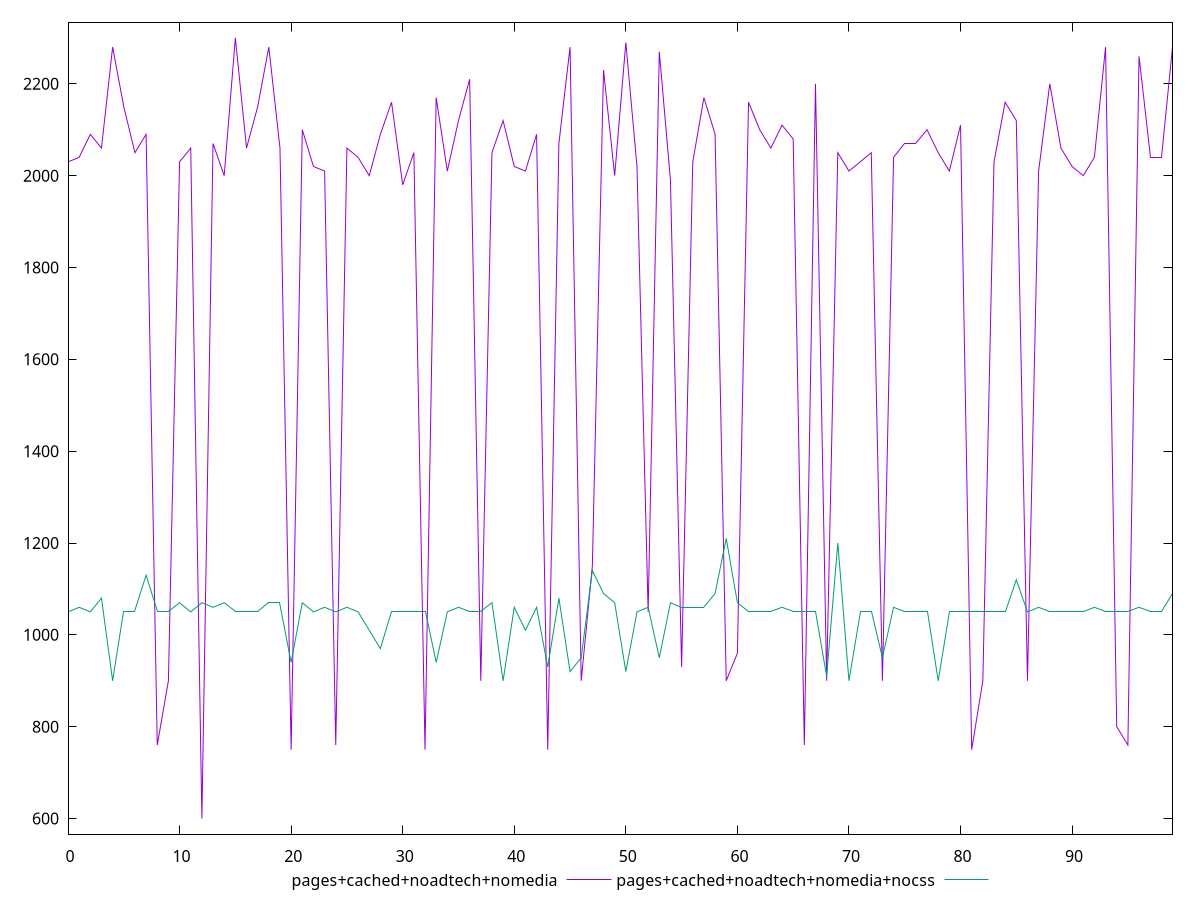 reset

$pagesCachedNoadtechNomedia <<EOF
0 2030
1 2040
2 2090
3 2060
4 2280
5 2150
6 2050
7 2090
8 760
9 900
10 2030
11 2060
12 600
13 2070
14 2000
15 2300
16 2060
17 2150
18 2280
19 2060
20 750
21 2100
22 2020
23 2010
24 760
25 2060
26 2040
27 2000
28 2090
29 2160
30 1980
31 2050
32 750
33 2170
34 2010
35 2120
36 2210
37 900
38 2050
39 2120
40 2020
41 2010
42 2090
43 750
44 2070
45 2280
46 900
47 1150
48 2230
49 2000
50 2290
51 2020
52 1050
53 2270
54 1990
55 930
56 2030
57 2170
58 2090
59 900
60 960
61 2160
62 2100
63 2060
64 2110
65 2080
66 760
67 2200
68 900
69 2050
70 2010
71 2030
72 2050
73 900
74 2040
75 2070
76 2070
77 2100
78 2050
79 2010
80 2110
81 750
82 900
83 2030
84 2160
85 2120
86 900
87 2010
88 2200
89 2060
90 2020
91 2000
92 2040
93 2280
94 800
95 760
96 2260
97 2040
98 2040
99 2280
EOF

$pagesCachedNoadtechNomediaNocss <<EOF
0 1050
1 1060
2 1050
3 1080
4 900
5 1050
6 1050
7 1130
8 1050
9 1050
10 1070
11 1050
12 1070
13 1060
14 1070
15 1050
16 1050
17 1050
18 1070
19 1070
20 940
21 1070
22 1050
23 1060
24 1050
25 1060
26 1050
27 1010
28 970
29 1050
30 1050
31 1050
32 1050
33 940
34 1050
35 1060
36 1050
37 1050
38 1070
39 900
40 1060
41 1010
42 1060
43 930
44 1080
45 920
46 950
47 1140
48 1090
49 1070
50 920
51 1050
52 1060
53 950
54 1070
55 1060
56 1060
57 1060
58 1090
59 1210
60 1070
61 1050
62 1050
63 1050
64 1060
65 1050
66 1050
67 1050
68 910
69 1200
70 900
71 1050
72 1050
73 950
74 1060
75 1050
76 1050
77 1050
78 900
79 1050
80 1050
81 1050
82 1050
83 1050
84 1050
85 1120
86 1050
87 1060
88 1050
89 1050
90 1050
91 1050
92 1060
93 1050
94 1050
95 1050
96 1060
97 1050
98 1050
99 1090
EOF

set key outside below
set xrange [0:99]
set yrange [566:2334]
set trange [566:2334]
set terminal svg size 640, 520 enhanced background rgb 'white'
set output "report_00013_2021-02-09T12-04-24.940Z/unused-javascript/comparison/line/3_vs_4.svg"

plot $pagesCachedNoadtechNomedia title "pages+cached+noadtech+nomedia" with line, \
     $pagesCachedNoadtechNomediaNocss title "pages+cached+noadtech+nomedia+nocss" with line

reset
